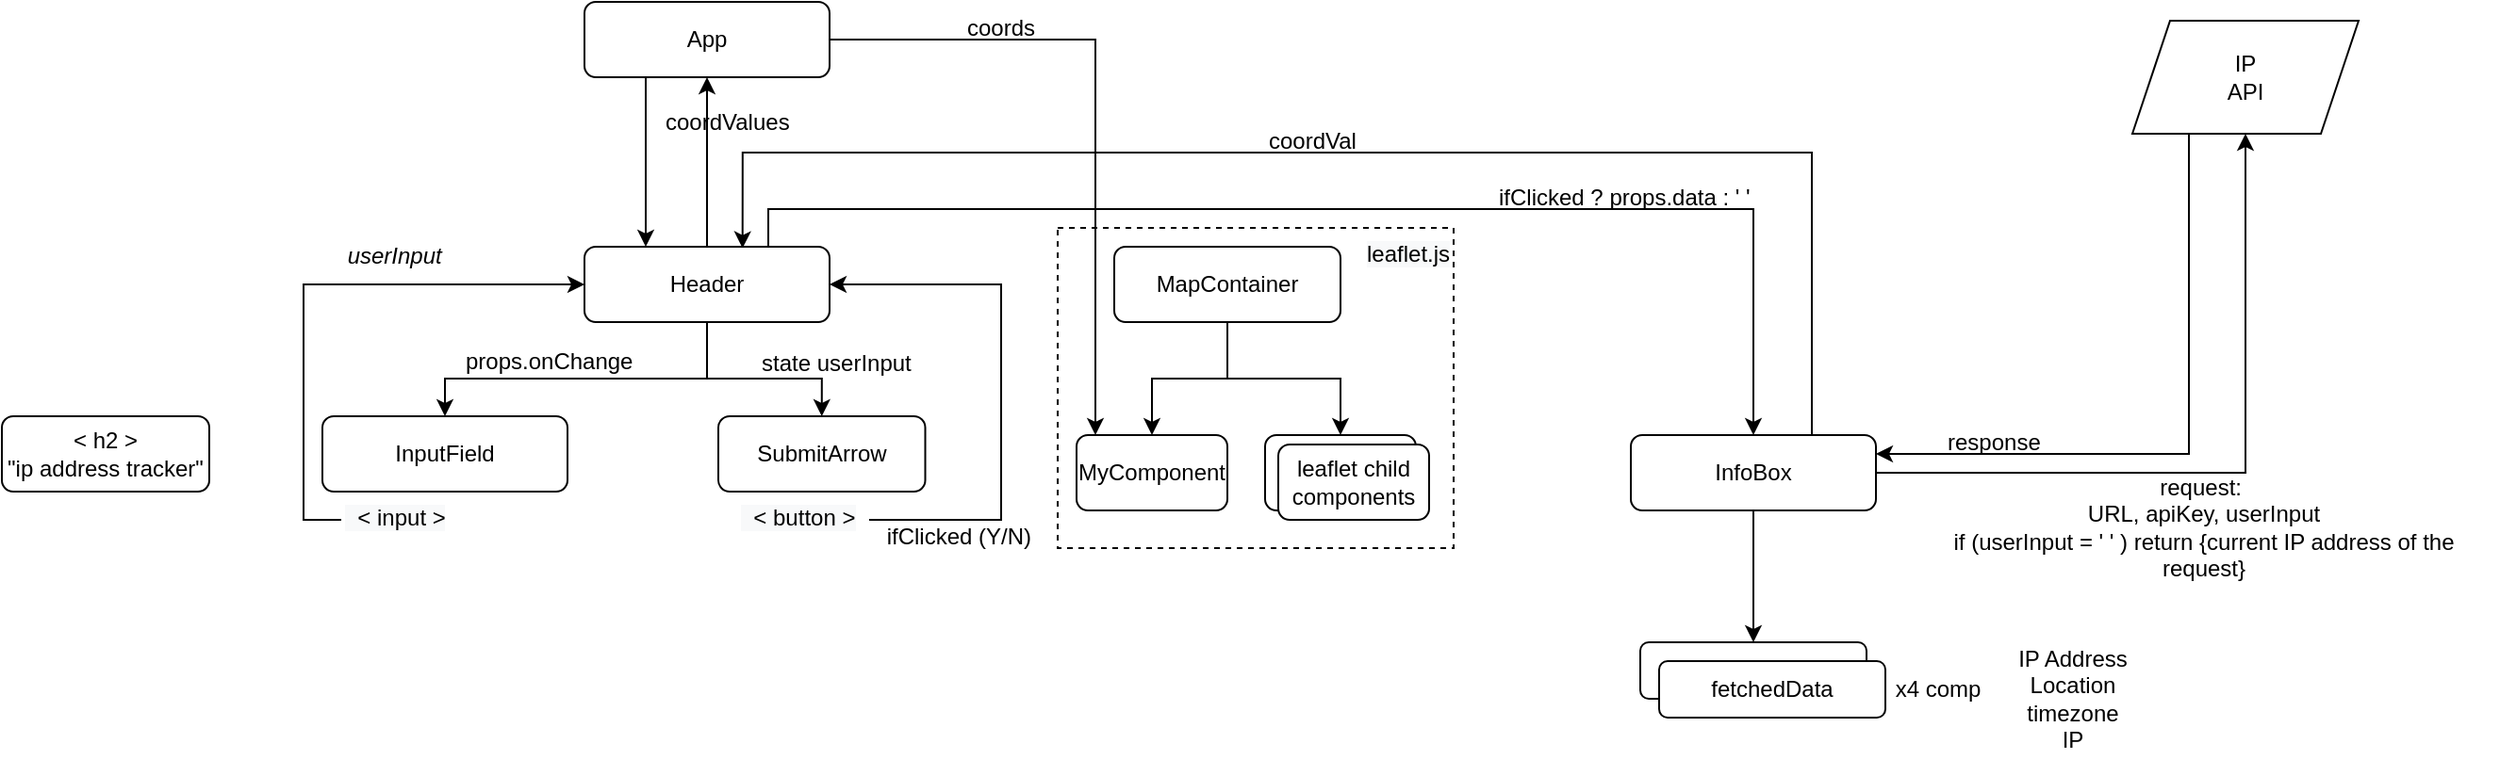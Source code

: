 <mxfile version="20.8.0" type="google"><diagram id="CtMDnpiUM5oa74Hthnso" name="Page-1"><mxGraphModel dx="1420" dy="725" grid="1" gridSize="10" guides="1" tooltips="1" connect="1" arrows="1" fold="1" page="1" pageScale="1" pageWidth="827" pageHeight="1169" math="0" shadow="0"><root><mxCell id="0"/><mxCell id="1" parent="0"/><mxCell id="Kow-1fj_zjdmrOymiesv-15" value="" style="rounded=0;whiteSpace=wrap;html=1;dashed=1;" parent="1" vertex="1"><mxGeometry x="600" y="130" width="210" height="170" as="geometry"/></mxCell><mxCell id="Kow-1fj_zjdmrOymiesv-9" style="edgeStyle=orthogonalEdgeStyle;rounded=0;orthogonalLoop=1;jettySize=auto;html=1;exitX=0.25;exitY=1;exitDx=0;exitDy=0;entryX=0.25;entryY=0;entryDx=0;entryDy=0;" parent="1" source="vubP8aHLFUVqh47QNNfq-1" target="vubP8aHLFUVqh47QNNfq-33" edge="1"><mxGeometry relative="1" as="geometry"/></mxCell><mxCell id="Kow-1fj_zjdmrOymiesv-12" style="edgeStyle=orthogonalEdgeStyle;rounded=0;orthogonalLoop=1;jettySize=auto;html=1;entryX=0.125;entryY=0;entryDx=0;entryDy=0;entryPerimeter=0;" parent="1" source="vubP8aHLFUVqh47QNNfq-1" target="Kow-1fj_zjdmrOymiesv-1" edge="1"><mxGeometry relative="1" as="geometry"><mxPoint x="620" y="220" as="targetPoint"/><Array as="points"><mxPoint x="620" y="30"/></Array></mxGeometry></mxCell><mxCell id="vubP8aHLFUVqh47QNNfq-1" value="App" style="rounded=1;whiteSpace=wrap;html=1;" parent="1" vertex="1"><mxGeometry x="349" y="10" width="130" height="40" as="geometry"/></mxCell><mxCell id="vubP8aHLFUVqh47QNNfq-2" value="InputField" style="rounded=1;whiteSpace=wrap;html=1;" parent="1" vertex="1"><mxGeometry x="210" y="230" width="130" height="40" as="geometry"/></mxCell><mxCell id="vubP8aHLFUVqh47QNNfq-46" style="edgeStyle=orthogonalEdgeStyle;rounded=0;orthogonalLoop=1;jettySize=auto;html=1;entryX=0.5;entryY=1;entryDx=0;entryDy=0;" parent="1" source="vubP8aHLFUVqh47QNNfq-3" target="vubP8aHLFUVqh47QNNfq-24" edge="1"><mxGeometry relative="1" as="geometry"/></mxCell><mxCell id="vubP8aHLFUVqh47QNNfq-50" value="" style="edgeStyle=orthogonalEdgeStyle;rounded=0;orthogonalLoop=1;jettySize=auto;html=1;" parent="1" source="vubP8aHLFUVqh47QNNfq-3" target="vubP8aHLFUVqh47QNNfq-49" edge="1"><mxGeometry relative="1" as="geometry"/></mxCell><mxCell id="Kow-1fj_zjdmrOymiesv-17" style="edgeStyle=orthogonalEdgeStyle;rounded=0;orthogonalLoop=1;jettySize=auto;html=1;entryX=0.645;entryY=0.02;entryDx=0;entryDy=0;entryPerimeter=0;startArrow=none;" parent="1" source="vubP8aHLFUVqh47QNNfq-3" target="vubP8aHLFUVqh47QNNfq-33" edge="1"><mxGeometry relative="1" as="geometry"><Array as="points"><mxPoint x="1000" y="90"/><mxPoint x="433" y="90"/></Array></mxGeometry></mxCell><mxCell id="vubP8aHLFUVqh47QNNfq-3" value="InfoBox" style="rounded=1;whiteSpace=wrap;html=1;" parent="1" vertex="1"><mxGeometry x="904" y="240" width="130" height="40" as="geometry"/></mxCell><mxCell id="vubP8aHLFUVqh47QNNfq-4" value="&amp;lt; h2 &amp;gt;&lt;br&gt;&quot;ip address tracker&quot;" style="rounded=1;whiteSpace=wrap;html=1;" parent="1" vertex="1"><mxGeometry x="40" y="230" width="110" height="40" as="geometry"/></mxCell><mxCell id="vubP8aHLFUVqh47QNNfq-41" style="edgeStyle=orthogonalEdgeStyle;rounded=0;orthogonalLoop=1;jettySize=auto;html=1;entryX=1;entryY=0.5;entryDx=0;entryDy=0;exitX=1;exitY=0.5;exitDx=0;exitDy=0;" parent="1" source="vubP8aHLFUVqh47QNNfq-39" target="vubP8aHLFUVqh47QNNfq-33" edge="1"><mxGeometry relative="1" as="geometry"><Array as="points"><mxPoint x="570" y="285"/><mxPoint x="570" y="160"/></Array></mxGeometry></mxCell><mxCell id="vubP8aHLFUVqh47QNNfq-8" value="SubmitArrow&lt;br&gt;" style="rounded=1;whiteSpace=wrap;html=1;" parent="1" vertex="1"><mxGeometry x="420" y="230" width="109.75" height="40" as="geometry"/></mxCell><mxCell id="vubP8aHLFUVqh47QNNfq-13" value="x4 comp" style="text;html=1;strokeColor=none;fillColor=none;align=center;verticalAlign=middle;whiteSpace=wrap;rounded=0;" parent="1" vertex="1"><mxGeometry x="1037" y="360" width="60" height="30" as="geometry"/></mxCell><mxCell id="yXENdYApl4V2tT2tlarS-6" style="edgeStyle=orthogonalEdgeStyle;rounded=0;orthogonalLoop=1;jettySize=auto;html=1;exitX=0.25;exitY=1;exitDx=0;exitDy=0;entryX=1;entryY=0.25;entryDx=0;entryDy=0;" parent="1" source="vubP8aHLFUVqh47QNNfq-24" target="vubP8aHLFUVqh47QNNfq-3" edge="1"><mxGeometry relative="1" as="geometry"/></mxCell><mxCell id="vubP8aHLFUVqh47QNNfq-24" value="IP &lt;br&gt;API" style="shape=parallelogram;perimeter=parallelogramPerimeter;whiteSpace=wrap;html=1;fixedSize=1;" parent="1" vertex="1"><mxGeometry x="1170" y="20" width="120" height="60" as="geometry"/></mxCell><mxCell id="vubP8aHLFUVqh47QNNfq-34" style="edgeStyle=orthogonalEdgeStyle;rounded=0;orthogonalLoop=1;jettySize=auto;html=1;entryX=0;entryY=0.5;entryDx=0;entryDy=0;exitX=0;exitY=0.5;exitDx=0;exitDy=0;" parent="1" source="vubP8aHLFUVqh47QNNfq-25" target="vubP8aHLFUVqh47QNNfq-33" edge="1"><mxGeometry relative="1" as="geometry"/></mxCell><mxCell id="vubP8aHLFUVqh47QNNfq-25" value="&lt;span style=&quot;color: rgb(0, 0, 0); font-family: Helvetica; font-size: 12px; font-style: normal; font-variant-ligatures: normal; font-variant-caps: normal; font-weight: 400; letter-spacing: normal; orphans: 2; text-align: center; text-indent: 0px; text-transform: none; widows: 2; word-spacing: 0px; -webkit-text-stroke-width: 0px; background-color: rgb(248, 249, 250); text-decoration-thickness: initial; text-decoration-style: initial; text-decoration-color: initial; float: none; display: inline !important;&quot;&gt;&amp;nbsp; &amp;lt; input &amp;gt;&lt;/span&gt;" style="text;whiteSpace=wrap;html=1;" parent="1" vertex="1"><mxGeometry x="220" y="270" width="70" height="30" as="geometry"/></mxCell><mxCell id="vubP8aHLFUVqh47QNNfq-28" value="&lt;i&gt;userInput&amp;nbsp;&lt;/i&gt;" style="text;html=1;strokeColor=none;fillColor=none;align=center;verticalAlign=middle;whiteSpace=wrap;rounded=0;" parent="1" vertex="1"><mxGeometry x="220" y="130" width="60" height="30" as="geometry"/></mxCell><mxCell id="vubP8aHLFUVqh47QNNfq-35" style="edgeStyle=orthogonalEdgeStyle;rounded=0;orthogonalLoop=1;jettySize=auto;html=1;entryX=0.5;entryY=0;entryDx=0;entryDy=0;exitX=0.5;exitY=1;exitDx=0;exitDy=0;" parent="1" source="vubP8aHLFUVqh47QNNfq-33" target="vubP8aHLFUVqh47QNNfq-2" edge="1"><mxGeometry relative="1" as="geometry"><Array as="points"><mxPoint x="414" y="210"/><mxPoint x="275" y="210"/></Array></mxGeometry></mxCell><mxCell id="vubP8aHLFUVqh47QNNfq-43" style="edgeStyle=orthogonalEdgeStyle;rounded=0;orthogonalLoop=1;jettySize=auto;html=1;exitX=0.75;exitY=0;exitDx=0;exitDy=0;entryX=0.5;entryY=0;entryDx=0;entryDy=0;" parent="1" source="vubP8aHLFUVqh47QNNfq-33" target="vubP8aHLFUVqh47QNNfq-3" edge="1"><mxGeometry relative="1" as="geometry"/></mxCell><mxCell id="Kow-1fj_zjdmrOymiesv-8" value="" style="edgeStyle=orthogonalEdgeStyle;rounded=0;orthogonalLoop=1;jettySize=auto;html=1;" parent="1" source="vubP8aHLFUVqh47QNNfq-33" target="vubP8aHLFUVqh47QNNfq-1" edge="1"><mxGeometry relative="1" as="geometry"/></mxCell><mxCell id="vubP8aHLFUVqh47QNNfq-33" value="Header" style="rounded=1;whiteSpace=wrap;html=1;" parent="1" vertex="1"><mxGeometry x="349" y="140" width="130" height="40" as="geometry"/></mxCell><mxCell id="vubP8aHLFUVqh47QNNfq-37" style="edgeStyle=orthogonalEdgeStyle;rounded=0;orthogonalLoop=1;jettySize=auto;html=1;exitX=1;exitY=0;exitDx=0;exitDy=0;entryX=0.5;entryY=0;entryDx=0;entryDy=0;" parent="1" source="vubP8aHLFUVqh47QNNfq-36" target="vubP8aHLFUVqh47QNNfq-8" edge="1"><mxGeometry relative="1" as="geometry"><Array as="points"><mxPoint x="414" y="210"/><mxPoint x="475" y="210"/></Array></mxGeometry></mxCell><mxCell id="vubP8aHLFUVqh47QNNfq-36" value="&lt;div style=&quot;text-align: center;&quot;&gt;&lt;span style=&quot;background-color: initial;&quot;&gt;props.onChange&lt;/span&gt;&lt;/div&gt;" style="text;whiteSpace=wrap;html=1;" parent="1" vertex="1"><mxGeometry x="284" y="187" width="130" height="30" as="geometry"/></mxCell><mxCell id="vubP8aHLFUVqh47QNNfq-38" value="&lt;div style=&quot;text-align: center;&quot;&gt;&lt;span style=&quot;background-color: initial;&quot;&gt;state userInput&lt;/span&gt;&lt;/div&gt;" style="text;whiteSpace=wrap;html=1;" parent="1" vertex="1"><mxGeometry x="440.5" y="188" width="130" height="30" as="geometry"/></mxCell><mxCell id="vubP8aHLFUVqh47QNNfq-39" value="&lt;span style=&quot;color: rgb(0, 0, 0); font-family: Helvetica; font-size: 12px; font-style: normal; font-variant-ligatures: normal; font-variant-caps: normal; font-weight: 400; letter-spacing: normal; orphans: 2; text-align: center; text-indent: 0px; text-transform: none; widows: 2; word-spacing: 0px; -webkit-text-stroke-width: 0px; background-color: rgb(248, 249, 250); text-decoration-thickness: initial; text-decoration-style: initial; text-decoration-color: initial; float: none; display: inline !important;&quot;&gt;&amp;nbsp; &amp;lt; button &amp;gt;&lt;/span&gt;" style="text;whiteSpace=wrap;html=1;" parent="1" vertex="1"><mxGeometry x="430" y="270" width="70" height="30" as="geometry"/></mxCell><mxCell id="vubP8aHLFUVqh47QNNfq-42" value="&lt;div style=&quot;text-align: center;&quot;&gt;&lt;span style=&quot;background-color: initial;&quot;&gt;&amp;nbsp;ifClicked (Y/N)&lt;/span&gt;&lt;/div&gt;" style="text;whiteSpace=wrap;html=1;" parent="1" vertex="1"><mxGeometry x="504" y="280" width="130" height="30" as="geometry"/></mxCell><mxCell id="vubP8aHLFUVqh47QNNfq-44" value="&lt;div style=&quot;text-align: center;&quot;&gt;&lt;span style=&quot;background-color: initial;&quot;&gt;ifClicked ? props.data : ' '&lt;/span&gt;&lt;/div&gt;" style="text;whiteSpace=wrap;html=1;" parent="1" vertex="1"><mxGeometry x="832" y="100" width="230" height="30" as="geometry"/></mxCell><mxCell id="vubP8aHLFUVqh47QNNfq-45" value="&lt;div style=&quot;text-align: center;&quot;&gt;response&lt;/div&gt;" style="text;whiteSpace=wrap;html=1;" parent="1" vertex="1"><mxGeometry x="1070" y="230" width="71" height="30" as="geometry"/></mxCell><mxCell id="vubP8aHLFUVqh47QNNfq-48" value="&lt;div style=&quot;text-align: center;&quot;&gt;&lt;span style=&quot;background-color: initial;&quot;&gt;request:&amp;nbsp;&lt;/span&gt;&lt;/div&gt;&lt;div style=&quot;text-align: center;&quot;&gt;&lt;span style=&quot;background-color: initial;&quot;&gt;URL, apiKey, userInput&lt;/span&gt;&lt;/div&gt;&lt;div style=&quot;text-align: center;&quot;&gt;&lt;span style=&quot;background-color: initial;&quot;&gt;if (userInput = ' ' ) return {current IP address of the request}&lt;/span&gt;&lt;/div&gt;" style="text;whiteSpace=wrap;html=1;" parent="1" vertex="1"><mxGeometry x="1050" y="254" width="314" height="62" as="geometry"/></mxCell><mxCell id="vubP8aHLFUVqh47QNNfq-49" value="fetchedData" style="whiteSpace=wrap;html=1;rounded=1;" parent="1" vertex="1"><mxGeometry x="909" y="350" width="120" height="30" as="geometry"/></mxCell><mxCell id="yXENdYApl4V2tT2tlarS-1" value="fetchedData" style="whiteSpace=wrap;html=1;rounded=1;" parent="1" vertex="1"><mxGeometry x="919" y="360" width="120" height="30" as="geometry"/></mxCell><mxCell id="yXENdYApl4V2tT2tlarS-2" value="IP Address&lt;br&gt;Location&lt;br&gt;timezone&lt;br&gt;IP" style="text;html=1;strokeColor=none;fillColor=none;align=center;verticalAlign=middle;whiteSpace=wrap;rounded=0;" parent="1" vertex="1"><mxGeometry x="1097" y="340" width="83" height="80" as="geometry"/></mxCell><mxCell id="Kow-1fj_zjdmrOymiesv-2" value="" style="edgeStyle=orthogonalEdgeStyle;rounded=0;orthogonalLoop=1;jettySize=auto;html=1;" parent="1" source="yXENdYApl4V2tT2tlarS-3" target="Kow-1fj_zjdmrOymiesv-1" edge="1"><mxGeometry relative="1" as="geometry"/></mxCell><mxCell id="Kow-1fj_zjdmrOymiesv-4" style="edgeStyle=orthogonalEdgeStyle;rounded=0;orthogonalLoop=1;jettySize=auto;html=1;entryX=0.5;entryY=0;entryDx=0;entryDy=0;" parent="1" source="yXENdYApl4V2tT2tlarS-3" target="Kow-1fj_zjdmrOymiesv-3" edge="1"><mxGeometry relative="1" as="geometry"/></mxCell><mxCell id="yXENdYApl4V2tT2tlarS-3" value="MapContainer" style="whiteSpace=wrap;html=1;rounded=1;" parent="1" vertex="1"><mxGeometry x="630" y="140" width="120" height="40" as="geometry"/></mxCell><mxCell id="Kow-1fj_zjdmrOymiesv-1" value="MyComponent" style="whiteSpace=wrap;html=1;rounded=1;" parent="1" vertex="1"><mxGeometry x="610" y="240" width="80" height="40" as="geometry"/></mxCell><mxCell id="Kow-1fj_zjdmrOymiesv-6" value="" style="group" parent="1" connectable="0" vertex="1"><mxGeometry x="710" y="240" width="87" height="45" as="geometry"/></mxCell><mxCell id="Kow-1fj_zjdmrOymiesv-3" value="leaflet child components" style="whiteSpace=wrap;html=1;rounded=1;" parent="Kow-1fj_zjdmrOymiesv-6" vertex="1"><mxGeometry width="80" height="40" as="geometry"/></mxCell><mxCell id="Kow-1fj_zjdmrOymiesv-5" value="leaflet child components" style="whiteSpace=wrap;html=1;rounded=1;" parent="Kow-1fj_zjdmrOymiesv-6" vertex="1"><mxGeometry x="7" y="5" width="80" height="40" as="geometry"/></mxCell><mxCell id="Kow-1fj_zjdmrOymiesv-11" value="&lt;div style=&quot;text-align: center;&quot;&gt;&lt;span style=&quot;background-color: initial;&quot;&gt;coordValues&lt;/span&gt;&lt;/div&gt;" style="text;whiteSpace=wrap;html=1;" parent="1" vertex="1"><mxGeometry x="390" y="60" width="130" height="30" as="geometry"/></mxCell><mxCell id="Kow-1fj_zjdmrOymiesv-13" value="&lt;div style=&quot;text-align: center;&quot;&gt;&lt;span style=&quot;background-color: initial;&quot;&gt;coords&lt;/span&gt;&lt;/div&gt;" style="text;whiteSpace=wrap;html=1;" parent="1" vertex="1"><mxGeometry x="550" y="10" width="130" height="30" as="geometry"/></mxCell><mxCell id="Kow-1fj_zjdmrOymiesv-16" value="&lt;span style=&quot;color: rgb(0, 0, 0); font-family: Helvetica; font-size: 12px; font-style: normal; font-variant-ligatures: normal; font-variant-caps: normal; font-weight: 400; letter-spacing: normal; orphans: 2; text-align: center; text-indent: 0px; text-transform: none; widows: 2; word-spacing: 0px; -webkit-text-stroke-width: 0px; background-color: rgb(248, 249, 250); text-decoration-thickness: initial; text-decoration-style: initial; text-decoration-color: initial; float: none; display: inline !important;&quot;&gt;leaflet.js&lt;/span&gt;" style="text;whiteSpace=wrap;html=1;" parent="1" vertex="1"><mxGeometry x="762" y="130" width="70" height="30" as="geometry"/></mxCell><mxCell id="Kow-1fj_zjdmrOymiesv-18" value="&lt;div style=&quot;text-align: center;&quot;&gt;&lt;span style=&quot;background-color: initial;&quot;&gt;coordVal&lt;/span&gt;&lt;/div&gt;" style="text;whiteSpace=wrap;html=1;" parent="1" vertex="1"><mxGeometry x="710" y="70" width="160" height="30" as="geometry"/></mxCell></root></mxGraphModel></diagram></mxfile>